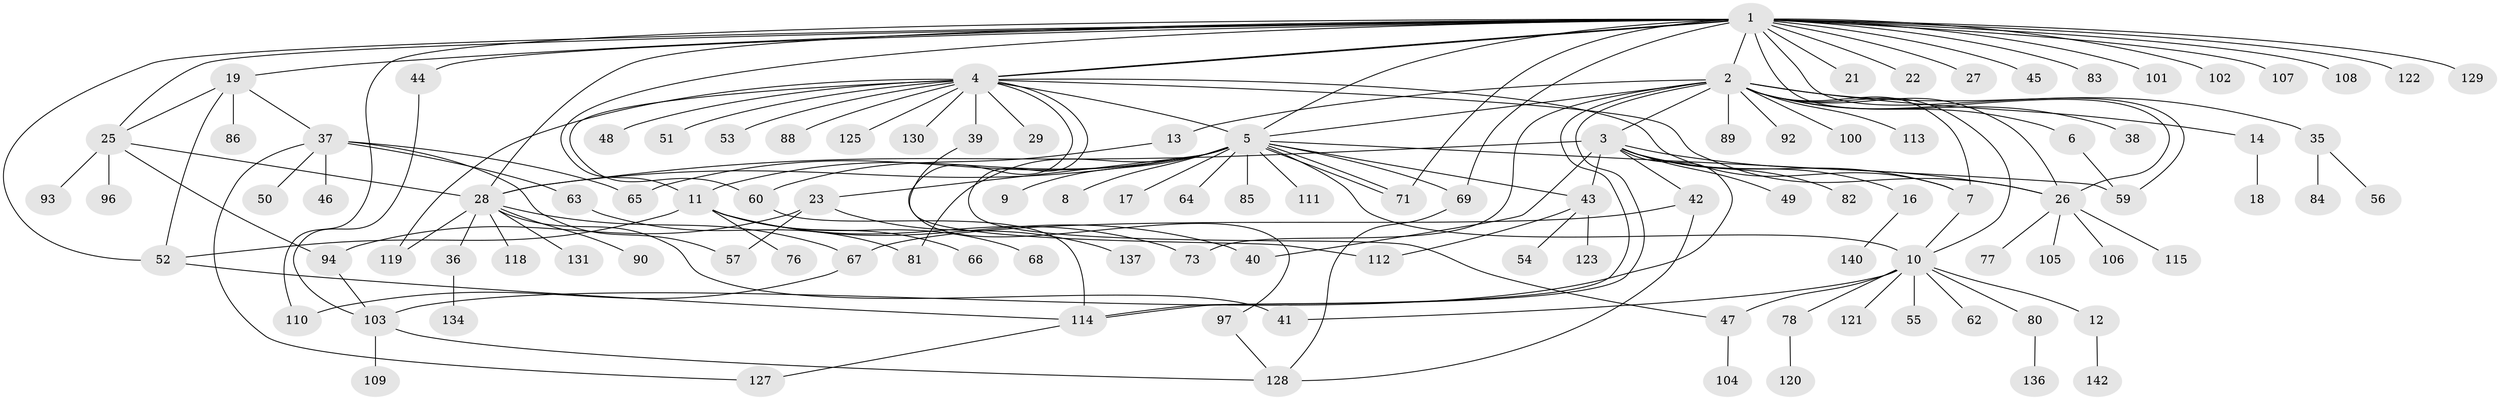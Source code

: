 // original degree distribution, {26: 0.007042253521126761, 18: 0.007042253521126761, 11: 0.007042253521126761, 16: 0.007042253521126761, 21: 0.007042253521126761, 2: 0.22535211267605634, 4: 0.04929577464788732, 1: 0.5140845070422535, 12: 0.007042253521126761, 5: 0.04225352112676056, 3: 0.07746478873239436, 6: 0.02112676056338028, 7: 0.02112676056338028, 9: 0.007042253521126761}
// Generated by graph-tools (version 1.1) at 2025/41/03/06/25 10:41:48]
// undirected, 112 vertices, 156 edges
graph export_dot {
graph [start="1"]
  node [color=gray90,style=filled];
  1 [super="+138"];
  2 [super="+32"];
  3 [super="+34"];
  4 [super="+15"];
  5 [super="+20"];
  6;
  7;
  8;
  9 [super="+31"];
  10 [super="+79"];
  11 [super="+58"];
  12 [super="+24"];
  13;
  14 [super="+30"];
  16;
  17;
  18;
  19 [super="+72"];
  21;
  22;
  23;
  25 [super="+117"];
  26 [super="+91"];
  27;
  28 [super="+33"];
  29;
  35 [super="+61"];
  36 [super="+98"];
  37 [super="+75"];
  38;
  39;
  40;
  41 [super="+124"];
  42 [super="+126"];
  43 [super="+74"];
  44;
  45;
  46;
  47 [super="+87"];
  48;
  49;
  50;
  51;
  52 [super="+99"];
  53;
  54;
  55;
  56;
  57 [super="+70"];
  59;
  60 [super="+135"];
  62;
  63;
  64;
  65;
  66;
  67 [super="+95"];
  68;
  69;
  71;
  73 [super="+132"];
  76;
  77;
  78;
  80;
  81 [super="+139"];
  82;
  83;
  84;
  85 [super="+116"];
  86;
  88;
  89;
  90;
  92;
  93;
  94;
  96;
  97 [super="+141"];
  100;
  101;
  102;
  103 [super="+133"];
  104;
  105;
  106;
  107;
  108;
  109;
  110;
  111;
  112;
  113;
  114;
  115;
  118;
  119;
  120;
  121;
  122;
  123;
  125;
  127;
  128;
  129;
  130;
  131;
  134;
  136;
  137;
  140;
  142;
  1 -- 2;
  1 -- 4;
  1 -- 4;
  1 -- 11;
  1 -- 19;
  1 -- 21;
  1 -- 22;
  1 -- 25;
  1 -- 27;
  1 -- 44;
  1 -- 45;
  1 -- 52;
  1 -- 59;
  1 -- 69;
  1 -- 71;
  1 -- 83;
  1 -- 101;
  1 -- 102;
  1 -- 107;
  1 -- 108;
  1 -- 110;
  1 -- 122;
  1 -- 129;
  1 -- 26;
  1 -- 5;
  1 -- 28;
  2 -- 3;
  2 -- 5;
  2 -- 6;
  2 -- 7;
  2 -- 10;
  2 -- 13;
  2 -- 14;
  2 -- 35;
  2 -- 38;
  2 -- 73;
  2 -- 89;
  2 -- 92;
  2 -- 100;
  2 -- 113;
  2 -- 114;
  2 -- 114;
  2 -- 26;
  3 -- 7;
  3 -- 16;
  3 -- 26;
  3 -- 28;
  3 -- 40;
  3 -- 43;
  3 -- 49;
  3 -- 82;
  3 -- 103;
  3 -- 42;
  4 -- 5;
  4 -- 7;
  4 -- 26;
  4 -- 29 [weight=2];
  4 -- 48;
  4 -- 51;
  4 -- 53;
  4 -- 60 [weight=2];
  4 -- 88;
  4 -- 97;
  4 -- 119;
  4 -- 125;
  4 -- 130;
  4 -- 39;
  4 -- 47;
  5 -- 8;
  5 -- 9;
  5 -- 11;
  5 -- 17;
  5 -- 23;
  5 -- 28;
  5 -- 43;
  5 -- 59;
  5 -- 64;
  5 -- 65;
  5 -- 69;
  5 -- 71;
  5 -- 71;
  5 -- 81;
  5 -- 85;
  5 -- 111;
  5 -- 10 [weight=2];
  6 -- 59;
  7 -- 10;
  10 -- 12;
  10 -- 47;
  10 -- 55;
  10 -- 62;
  10 -- 78;
  10 -- 80;
  10 -- 121;
  10 -- 41;
  11 -- 66;
  11 -- 52;
  11 -- 68;
  11 -- 40;
  11 -- 76;
  11 -- 73;
  12 -- 142;
  13 -- 60;
  14 -- 18;
  16 -- 140;
  19 -- 25;
  19 -- 37;
  19 -- 52;
  19 -- 86;
  23 -- 57;
  23 -- 94;
  23 -- 137;
  25 -- 93;
  25 -- 94;
  25 -- 96;
  25 -- 28;
  26 -- 77;
  26 -- 105;
  26 -- 106;
  26 -- 115;
  28 -- 36;
  28 -- 67;
  28 -- 118;
  28 -- 131;
  28 -- 119;
  28 -- 90;
  28 -- 41;
  35 -- 56;
  35 -- 84;
  36 -- 134;
  37 -- 46;
  37 -- 50;
  37 -- 63;
  37 -- 65;
  37 -- 127;
  37 -- 57;
  39 -- 112;
  42 -- 67;
  42 -- 128;
  43 -- 54;
  43 -- 112;
  43 -- 123;
  44 -- 103;
  47 -- 104;
  52 -- 114;
  60 -- 114;
  63 -- 81;
  67 -- 110;
  69 -- 128;
  78 -- 120;
  80 -- 136;
  94 -- 103;
  97 -- 128;
  103 -- 109;
  103 -- 128;
  114 -- 127;
}
